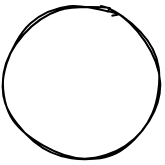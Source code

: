 <mxfile version="15.9.1" type="github">
  <diagram id="sVWOUBkFFkkpcYAL9rzh" name="Page-1">
    <mxGraphModel dx="1777" dy="1026" grid="1" gridSize="10" guides="1" tooltips="1" connect="1" arrows="1" fold="1" page="1" pageScale="1" pageWidth="827" pageHeight="1169" math="0" shadow="0">
      <root>
        <mxCell id="0" />
        <mxCell id="1" parent="0" />
        <mxCell id="Ix2QWwk84AKu4-zZsO6r-1" value="" style="ellipse;whiteSpace=wrap;html=1;aspect=fixed;sketch=1;" parent="1" vertex="1">
          <mxGeometry x="280" y="530" width="80" height="80" as="geometry" />
        </mxCell>
      </root>
    </mxGraphModel>
  </diagram>
</mxfile>
